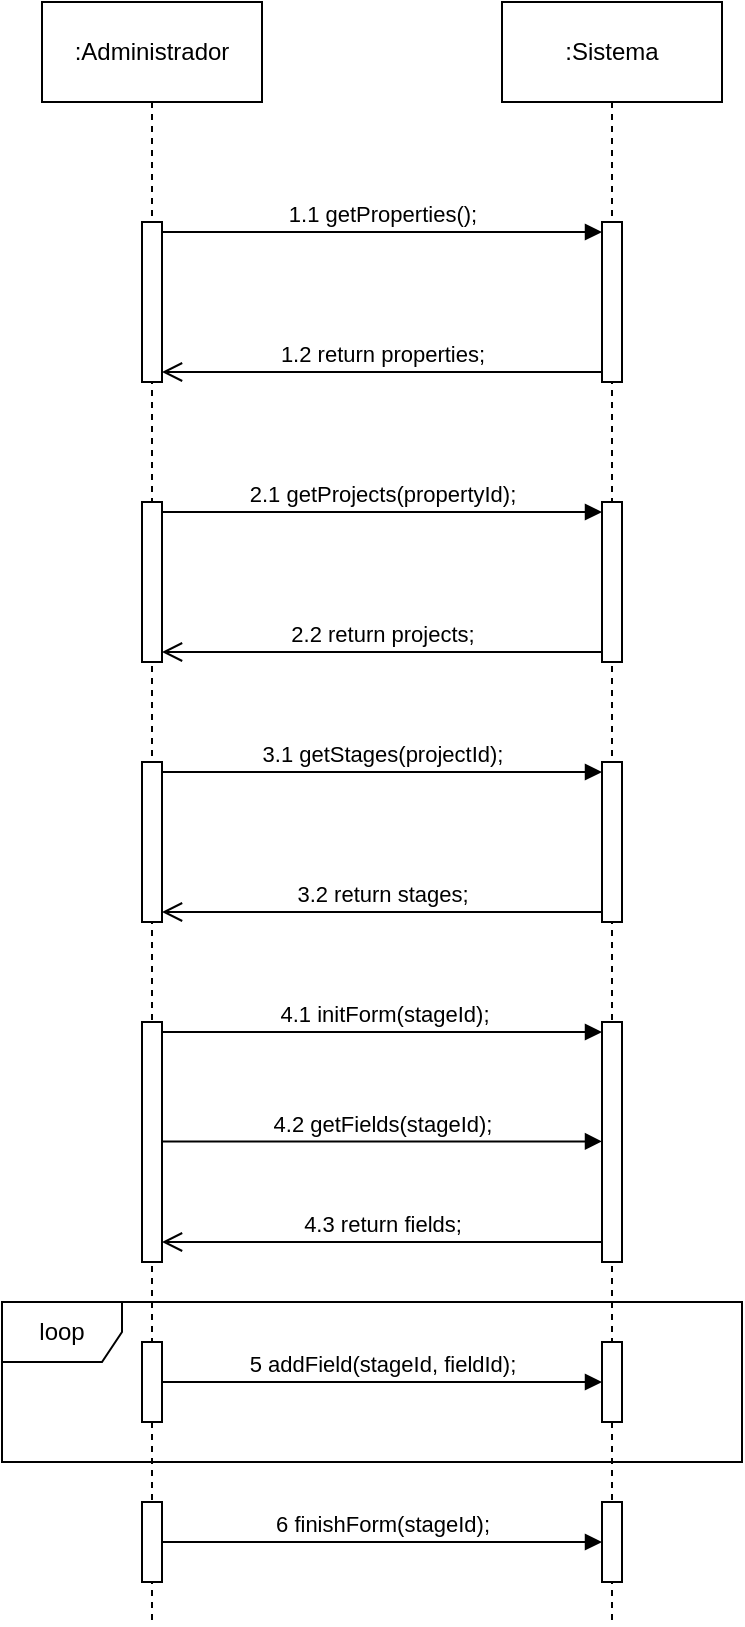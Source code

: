 <mxfile version="21.6.8" type="device">
  <diagram name="Página-1" id="S6Cazga8lZf7gi2Ayobz">
    <mxGraphModel dx="1502" dy="1559" grid="1" gridSize="10" guides="1" tooltips="1" connect="1" arrows="1" fold="1" page="1" pageScale="1" pageWidth="827" pageHeight="1169" math="0" shadow="0">
      <root>
        <mxCell id="0" />
        <mxCell id="1" parent="0" />
        <mxCell id="AaPs44Fbv8m94SrR54ya-17" style="edgeStyle=orthogonalEdgeStyle;rounded=0;orthogonalLoop=1;jettySize=auto;html=1;endArrow=none;endFill=0;dashed=1;" parent="1" source="AaPs44Fbv8m94SrR54ya-18" edge="1">
          <mxGeometry relative="1" as="geometry">
            <mxPoint x="-725" y="-300" as="targetPoint" />
          </mxGeometry>
        </mxCell>
        <mxCell id="AaPs44Fbv8m94SrR54ya-18" value=":Administrador" style="html=1;whiteSpace=wrap;" parent="1" vertex="1">
          <mxGeometry x="-780" y="-1110" width="110" height="50" as="geometry" />
        </mxCell>
        <mxCell id="AaPs44Fbv8m94SrR54ya-19" style="edgeStyle=orthogonalEdgeStyle;rounded=0;orthogonalLoop=1;jettySize=auto;html=1;dashed=1;endArrow=none;endFill=0;" parent="1" source="AaPs44Fbv8m94SrR54ya-20" edge="1">
          <mxGeometry relative="1" as="geometry">
            <mxPoint x="-495" y="-300" as="targetPoint" />
          </mxGeometry>
        </mxCell>
        <mxCell id="AaPs44Fbv8m94SrR54ya-20" value=":Sistema" style="html=1;whiteSpace=wrap;" parent="1" vertex="1">
          <mxGeometry x="-550" y="-1110" width="110" height="50" as="geometry" />
        </mxCell>
        <mxCell id="AaPs44Fbv8m94SrR54ya-21" value="" style="html=1;points=[[0,0,0,0,5],[0,1,0,0,-5],[1,0,0,0,5],[1,1,0,0,-5]];perimeter=orthogonalPerimeter;outlineConnect=0;targetShapes=umlLifeline;portConstraint=eastwest;newEdgeStyle={&quot;curved&quot;:0,&quot;rounded&quot;:0};" parent="1" vertex="1">
          <mxGeometry x="-500" y="-1000" width="10" height="80" as="geometry" />
        </mxCell>
        <mxCell id="AaPs44Fbv8m94SrR54ya-22" value="1.1 getProperties();" style="html=1;verticalAlign=bottom;endArrow=block;curved=0;rounded=0;entryX=0;entryY=0;entryDx=0;entryDy=5;exitX=1;exitY=0;exitDx=0;exitDy=5;exitPerimeter=0;" parent="1" source="AaPs44Fbv8m94SrR54ya-24" target="AaPs44Fbv8m94SrR54ya-21" edge="1">
          <mxGeometry relative="1" as="geometry">
            <mxPoint x="-725" y="-995" as="sourcePoint" />
            <mxPoint as="offset" />
          </mxGeometry>
        </mxCell>
        <mxCell id="AaPs44Fbv8m94SrR54ya-23" value="1.2 return properties;" style="html=1;verticalAlign=bottom;endArrow=open;endSize=8;curved=0;rounded=0;exitX=0;exitY=1;exitDx=0;exitDy=-5;entryX=1;entryY=1;entryDx=0;entryDy=-5;entryPerimeter=0;" parent="1" source="AaPs44Fbv8m94SrR54ya-21" target="AaPs44Fbv8m94SrR54ya-24" edge="1">
          <mxGeometry relative="1" as="geometry">
            <mxPoint x="-725" y="-924" as="targetPoint" />
          </mxGeometry>
        </mxCell>
        <mxCell id="AaPs44Fbv8m94SrR54ya-24" value="" style="html=1;points=[[0,0,0,0,5],[0,1,0,0,-5],[1,0,0,0,5],[1,1,0,0,-5]];perimeter=orthogonalPerimeter;outlineConnect=0;targetShapes=umlLifeline;portConstraint=eastwest;newEdgeStyle={&quot;curved&quot;:0,&quot;rounded&quot;:0};" parent="1" vertex="1">
          <mxGeometry x="-730" y="-1000" width="10" height="80" as="geometry" />
        </mxCell>
        <mxCell id="AaPs44Fbv8m94SrR54ya-29" value="" style="html=1;points=[[0,0,0,0,5],[0,1,0,0,-5],[1,0,0,0,5],[1,1,0,0,-5]];perimeter=orthogonalPerimeter;outlineConnect=0;targetShapes=umlLifeline;portConstraint=eastwest;newEdgeStyle={&quot;curved&quot;:0,&quot;rounded&quot;:0};" parent="1" vertex="1">
          <mxGeometry x="-500" y="-860" width="10" height="80" as="geometry" />
        </mxCell>
        <mxCell id="AaPs44Fbv8m94SrR54ya-30" value="2.1 getProjects(propertyId);" style="html=1;verticalAlign=bottom;endArrow=block;curved=0;rounded=0;entryX=0;entryY=0;entryDx=0;entryDy=5;exitX=1;exitY=0;exitDx=0;exitDy=5;exitPerimeter=0;" parent="1" source="AaPs44Fbv8m94SrR54ya-32" target="AaPs44Fbv8m94SrR54ya-29" edge="1">
          <mxGeometry relative="1" as="geometry">
            <mxPoint x="-725" y="-855" as="sourcePoint" />
            <mxPoint as="offset" />
          </mxGeometry>
        </mxCell>
        <mxCell id="AaPs44Fbv8m94SrR54ya-31" value="2.2 return projects;" style="html=1;verticalAlign=bottom;endArrow=open;endSize=8;curved=0;rounded=0;exitX=0;exitY=1;exitDx=0;exitDy=-5;entryX=1;entryY=1;entryDx=0;entryDy=-5;entryPerimeter=0;" parent="1" source="AaPs44Fbv8m94SrR54ya-29" target="AaPs44Fbv8m94SrR54ya-32" edge="1">
          <mxGeometry relative="1" as="geometry">
            <mxPoint x="-725" y="-784" as="targetPoint" />
          </mxGeometry>
        </mxCell>
        <mxCell id="AaPs44Fbv8m94SrR54ya-32" value="" style="html=1;points=[[0,0,0,0,5],[0,1,0,0,-5],[1,0,0,0,5],[1,1,0,0,-5]];perimeter=orthogonalPerimeter;outlineConnect=0;targetShapes=umlLifeline;portConstraint=eastwest;newEdgeStyle={&quot;curved&quot;:0,&quot;rounded&quot;:0};" parent="1" vertex="1">
          <mxGeometry x="-730" y="-860" width="10" height="80" as="geometry" />
        </mxCell>
        <mxCell id="AaPs44Fbv8m94SrR54ya-41" value="" style="html=1;points=[[0,0,0,0,5],[0,1,0,0,-5],[1,0,0,0,5],[1,1,0,0,-5]];perimeter=orthogonalPerimeter;outlineConnect=0;targetShapes=umlLifeline;portConstraint=eastwest;newEdgeStyle={&quot;curved&quot;:0,&quot;rounded&quot;:0};" parent="1" vertex="1">
          <mxGeometry x="-500" y="-730" width="10" height="80" as="geometry" />
        </mxCell>
        <mxCell id="AaPs44Fbv8m94SrR54ya-42" value="3.1 getStages(projectId);" style="html=1;verticalAlign=bottom;endArrow=block;curved=0;rounded=0;entryX=0;entryY=0;entryDx=0;entryDy=5;exitX=1;exitY=0;exitDx=0;exitDy=5;exitPerimeter=0;" parent="1" source="AaPs44Fbv8m94SrR54ya-44" target="AaPs44Fbv8m94SrR54ya-41" edge="1">
          <mxGeometry relative="1" as="geometry">
            <mxPoint x="-725" y="-725" as="sourcePoint" />
            <mxPoint as="offset" />
          </mxGeometry>
        </mxCell>
        <mxCell id="AaPs44Fbv8m94SrR54ya-43" value="3.2 return stages;" style="html=1;verticalAlign=bottom;endArrow=open;endSize=8;curved=0;rounded=0;exitX=0;exitY=1;exitDx=0;exitDy=-5;entryX=1;entryY=1;entryDx=0;entryDy=-5;entryPerimeter=0;" parent="1" source="AaPs44Fbv8m94SrR54ya-41" target="AaPs44Fbv8m94SrR54ya-44" edge="1">
          <mxGeometry relative="1" as="geometry">
            <mxPoint x="-725" y="-654" as="targetPoint" />
          </mxGeometry>
        </mxCell>
        <mxCell id="AaPs44Fbv8m94SrR54ya-44" value="" style="html=1;points=[[0,0,0,0,5],[0,1,0,0,-5],[1,0,0,0,5],[1,1,0,0,-5]];perimeter=orthogonalPerimeter;outlineConnect=0;targetShapes=umlLifeline;portConstraint=eastwest;newEdgeStyle={&quot;curved&quot;:0,&quot;rounded&quot;:0};" parent="1" vertex="1">
          <mxGeometry x="-730" y="-730" width="10" height="80" as="geometry" />
        </mxCell>
        <mxCell id="AaPs44Fbv8m94SrR54ya-45" value="" style="html=1;points=[[0,0,0,0,5],[0,1,0,0,-5],[1,0,0,0,5],[1,1,0,0,-5]];perimeter=orthogonalPerimeter;outlineConnect=0;targetShapes=umlLifeline;portConstraint=eastwest;newEdgeStyle={&quot;curved&quot;:0,&quot;rounded&quot;:0};" parent="1" vertex="1">
          <mxGeometry x="-500" y="-600" width="10" height="120" as="geometry" />
        </mxCell>
        <mxCell id="AaPs44Fbv8m94SrR54ya-46" value="4.1 initForm(stageId);" style="html=1;verticalAlign=bottom;endArrow=block;curved=0;rounded=0;entryX=0;entryY=0;entryDx=0;entryDy=5;exitX=1;exitY=0;exitDx=0;exitDy=5;exitPerimeter=0;" parent="1" source="AaPs44Fbv8m94SrR54ya-48" target="AaPs44Fbv8m94SrR54ya-45" edge="1">
          <mxGeometry x="0.003" relative="1" as="geometry">
            <mxPoint x="-725" y="-595" as="sourcePoint" />
            <mxPoint as="offset" />
          </mxGeometry>
        </mxCell>
        <mxCell id="AaPs44Fbv8m94SrR54ya-48" value="" style="html=1;points=[[0,0,0,0,5],[0,1,0,0,-5],[1,0,0,0,5],[1,1,0,0,-5]];perimeter=orthogonalPerimeter;outlineConnect=0;targetShapes=umlLifeline;portConstraint=eastwest;newEdgeStyle={&quot;curved&quot;:0,&quot;rounded&quot;:0};" parent="1" vertex="1">
          <mxGeometry x="-730" y="-600" width="10" height="120" as="geometry" />
        </mxCell>
        <mxCell id="AaPs44Fbv8m94SrR54ya-49" value="4.2 getFields(stageId);" style="html=1;verticalAlign=bottom;endArrow=block;curved=0;rounded=0;entryX=0;entryY=0;entryDx=0;entryDy=5;exitX=1;exitY=0;exitDx=0;exitDy=5;exitPerimeter=0;" parent="1" edge="1">
          <mxGeometry relative="1" as="geometry">
            <mxPoint x="-720" y="-540.29" as="sourcePoint" />
            <mxPoint as="offset" />
            <mxPoint x="-500" y="-540.29" as="targetPoint" />
          </mxGeometry>
        </mxCell>
        <mxCell id="AaPs44Fbv8m94SrR54ya-50" value="4.3 return fields;" style="html=1;verticalAlign=bottom;endArrow=open;endSize=8;curved=0;rounded=0;exitX=0;exitY=1;exitDx=0;exitDy=-5;entryX=1;entryY=1;entryDx=0;entryDy=-5;entryPerimeter=0;" parent="1" edge="1">
          <mxGeometry relative="1" as="geometry">
            <mxPoint x="-720" y="-490" as="targetPoint" />
            <mxPoint x="-500" y="-490" as="sourcePoint" />
          </mxGeometry>
        </mxCell>
        <mxCell id="AaPs44Fbv8m94SrR54ya-51" value="" style="html=1;points=[[0,0,0,0,5],[0,1,0,0,-5],[1,0,0,0,5],[1,1,0,0,-5]];perimeter=orthogonalPerimeter;outlineConnect=0;targetShapes=umlLifeline;portConstraint=eastwest;newEdgeStyle={&quot;curved&quot;:0,&quot;rounded&quot;:0};" parent="1" vertex="1">
          <mxGeometry x="-500" y="-440" width="10" height="40" as="geometry" />
        </mxCell>
        <mxCell id="AaPs44Fbv8m94SrR54ya-52" value="5 addField(stageId, fieldId);" style="html=1;verticalAlign=bottom;endArrow=block;curved=0;rounded=0;entryX=0;entryY=0;entryDx=0;entryDy=5;exitX=1;exitY=0;exitDx=0;exitDy=5;exitPerimeter=0;" parent="1" edge="1">
          <mxGeometry x="0.002" relative="1" as="geometry">
            <mxPoint x="-720" y="-420" as="sourcePoint" />
            <mxPoint as="offset" />
            <mxPoint x="-500" y="-420.0" as="targetPoint" />
          </mxGeometry>
        </mxCell>
        <mxCell id="AaPs44Fbv8m94SrR54ya-53" value="" style="html=1;points=[[0,0,0,0,5],[0,1,0,0,-5],[1,0,0,0,5],[1,1,0,0,-5]];perimeter=orthogonalPerimeter;outlineConnect=0;targetShapes=umlLifeline;portConstraint=eastwest;newEdgeStyle={&quot;curved&quot;:0,&quot;rounded&quot;:0};" parent="1" vertex="1">
          <mxGeometry x="-730" y="-440" width="10" height="40" as="geometry" />
        </mxCell>
        <mxCell id="AaPs44Fbv8m94SrR54ya-59" value="" style="html=1;points=[[0,0,0,0,5],[0,1,0,0,-5],[1,0,0,0,5],[1,1,0,0,-5]];perimeter=orthogonalPerimeter;outlineConnect=0;targetShapes=umlLifeline;portConstraint=eastwest;newEdgeStyle={&quot;curved&quot;:0,&quot;rounded&quot;:0};" parent="1" vertex="1">
          <mxGeometry x="-500" y="-360" width="10" height="40" as="geometry" />
        </mxCell>
        <mxCell id="AaPs44Fbv8m94SrR54ya-60" value="6 finishForm(stageId);" style="html=1;verticalAlign=bottom;endArrow=block;curved=0;rounded=0;entryX=0;entryY=0;entryDx=0;entryDy=5;exitX=1;exitY=0;exitDx=0;exitDy=5;exitPerimeter=0;" parent="1" edge="1">
          <mxGeometry x="0.002" relative="1" as="geometry">
            <mxPoint x="-720" y="-340" as="sourcePoint" />
            <mxPoint as="offset" />
            <mxPoint x="-500" y="-340.0" as="targetPoint" />
          </mxGeometry>
        </mxCell>
        <mxCell id="AaPs44Fbv8m94SrR54ya-61" value="" style="html=1;points=[[0,0,0,0,5],[0,1,0,0,-5],[1,0,0,0,5],[1,1,0,0,-5]];perimeter=orthogonalPerimeter;outlineConnect=0;targetShapes=umlLifeline;portConstraint=eastwest;newEdgeStyle={&quot;curved&quot;:0,&quot;rounded&quot;:0};" parent="1" vertex="1">
          <mxGeometry x="-730" y="-360" width="10" height="40" as="geometry" />
        </mxCell>
        <mxCell id="AaPs44Fbv8m94SrR54ya-62" value="loop" style="shape=umlFrame;whiteSpace=wrap;html=1;pointerEvents=0;" parent="1" vertex="1">
          <mxGeometry x="-800" y="-460" width="370" height="80" as="geometry" />
        </mxCell>
      </root>
    </mxGraphModel>
  </diagram>
</mxfile>
